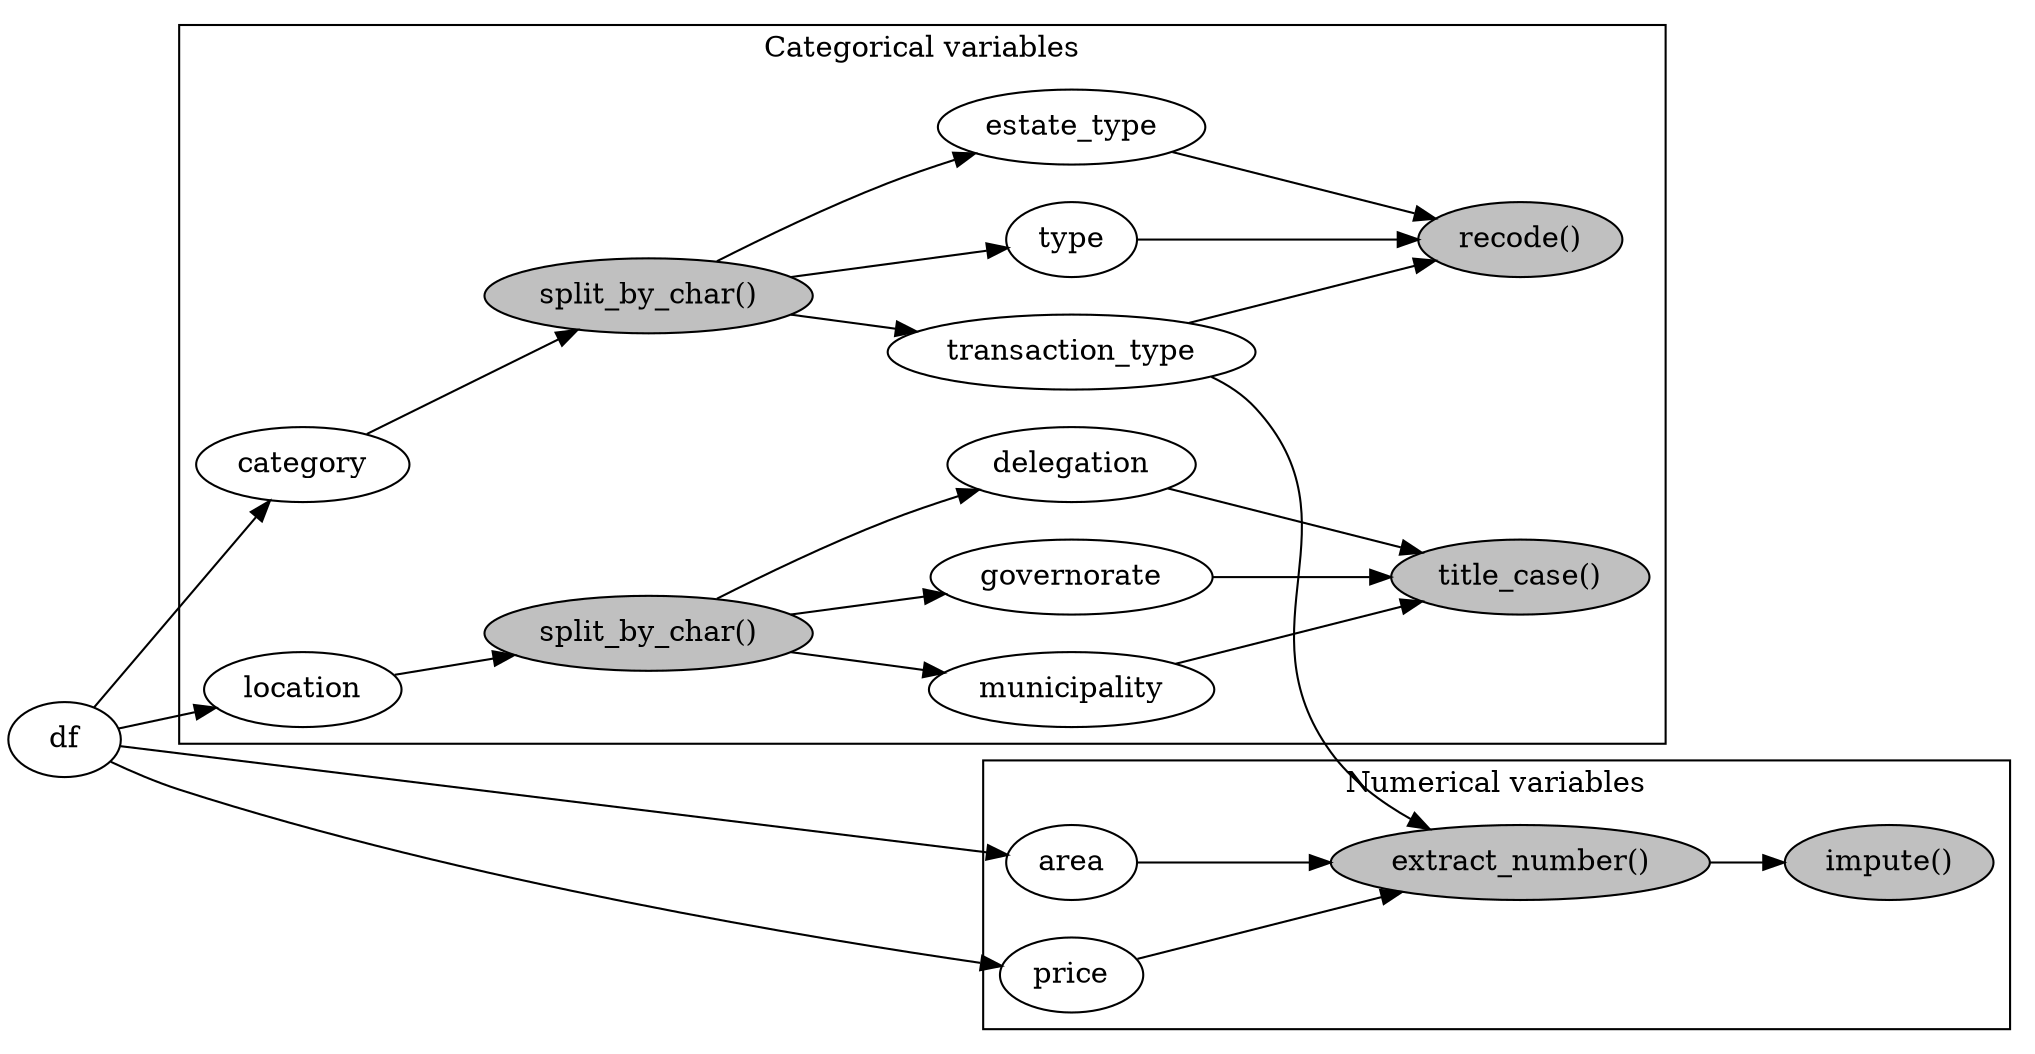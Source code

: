 digraph {
    rankdir=LR;
    df -> area;
    df -> price;
    df -> category;
    df -> location;
    
    subgraph cluster_0 {
        label="Numerical variables";
        
        extract_number[label="extract_number()",fillcolor="grey",style="filled"];
        impute[label="impute()",fillcolor="grey",style="filled"];
        
        area -> extract_number;
        price -> extract_number;
        extract_number -> impute;
    }
    subgraph cluster_1 {
        label="Categorical variables";
        
        category_split_by_char[label="split_by_char()",fillcolor="grey",style="filled"];
        location_split_by_char[label="split_by_char()",fillcolor="grey",style="filled"];
        recode[label="recode()",fillcolor="grey",style="filled"];
        title_case[label="title_case()",fillcolor="grey",style="filled"];
        
        category -> category_split_by_char;
        location -> location_split_by_char;
        
        category_split_by_char -> type;
        category_split_by_char -> transaction_type;
        category_split_by_char -> estate_type;
        
        location_split_by_char -> governorate;
        location_split_by_char -> delegation;
        location_split_by_char -> municipality;
        
        governorate -> title_case;
        delegation -> title_case;
        municipality -> title_case;
        
        type -> recode;
        transaction_type -> recode;
        estate_type -> recode;
        
        transaction_type -> extract_number;
    }
        
}
